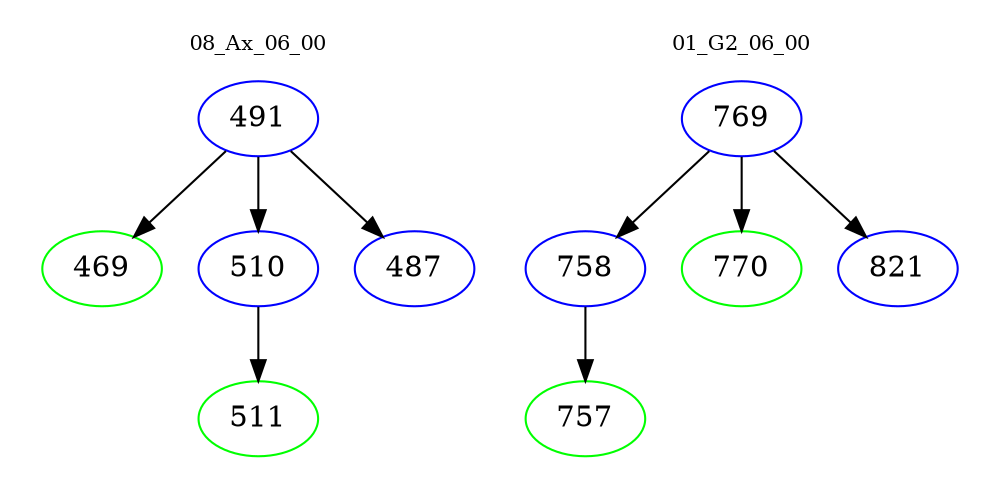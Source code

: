 digraph{
subgraph cluster_0 {
color = white
label = "08_Ax_06_00";
fontsize=10;
T0_491 [label="491", color="blue"]
T0_491 -> T0_469 [color="black"]
T0_469 [label="469", color="green"]
T0_491 -> T0_510 [color="black"]
T0_510 [label="510", color="blue"]
T0_510 -> T0_511 [color="black"]
T0_511 [label="511", color="green"]
T0_491 -> T0_487 [color="black"]
T0_487 [label="487", color="blue"]
}
subgraph cluster_1 {
color = white
label = "01_G2_06_00";
fontsize=10;
T1_769 [label="769", color="blue"]
T1_769 -> T1_758 [color="black"]
T1_758 [label="758", color="blue"]
T1_758 -> T1_757 [color="black"]
T1_757 [label="757", color="green"]
T1_769 -> T1_770 [color="black"]
T1_770 [label="770", color="green"]
T1_769 -> T1_821 [color="black"]
T1_821 [label="821", color="blue"]
}
}
